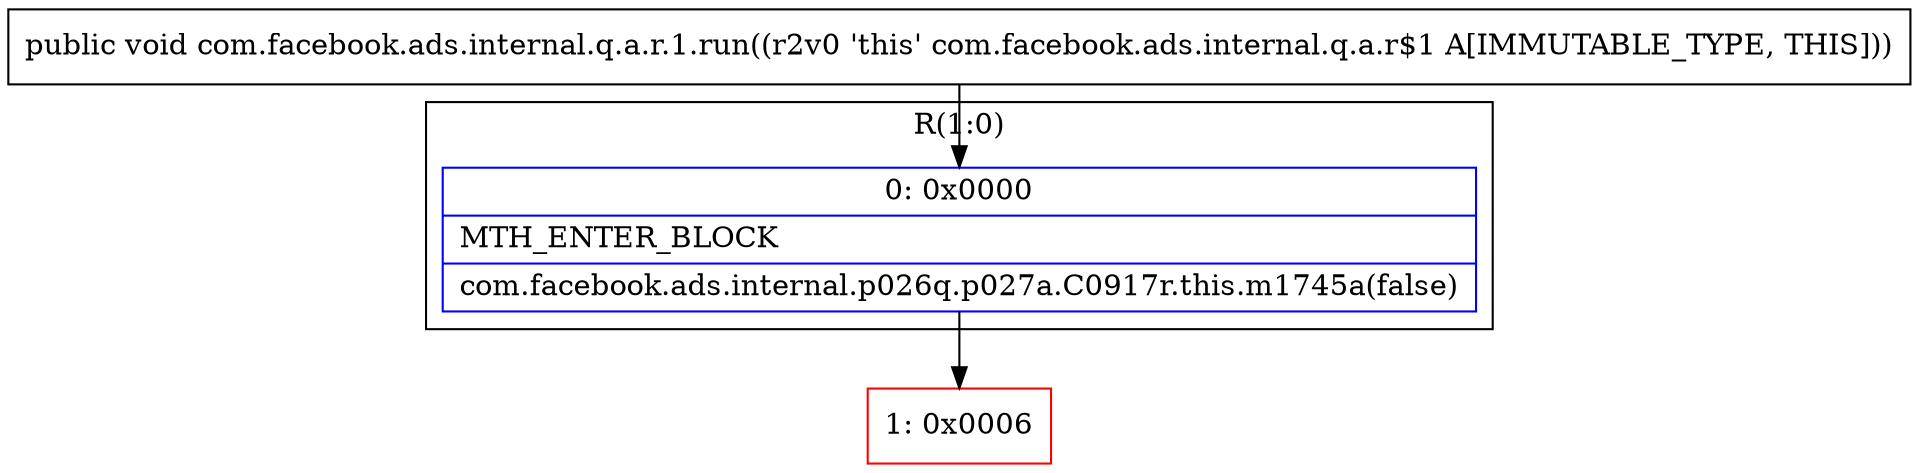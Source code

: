 digraph "CFG forcom.facebook.ads.internal.q.a.r.1.run()V" {
subgraph cluster_Region_2081949096 {
label = "R(1:0)";
node [shape=record,color=blue];
Node_0 [shape=record,label="{0\:\ 0x0000|MTH_ENTER_BLOCK\l|com.facebook.ads.internal.p026q.p027a.C0917r.this.m1745a(false)\l}"];
}
Node_1 [shape=record,color=red,label="{1\:\ 0x0006}"];
MethodNode[shape=record,label="{public void com.facebook.ads.internal.q.a.r.1.run((r2v0 'this' com.facebook.ads.internal.q.a.r$1 A[IMMUTABLE_TYPE, THIS])) }"];
MethodNode -> Node_0;
Node_0 -> Node_1;
}


